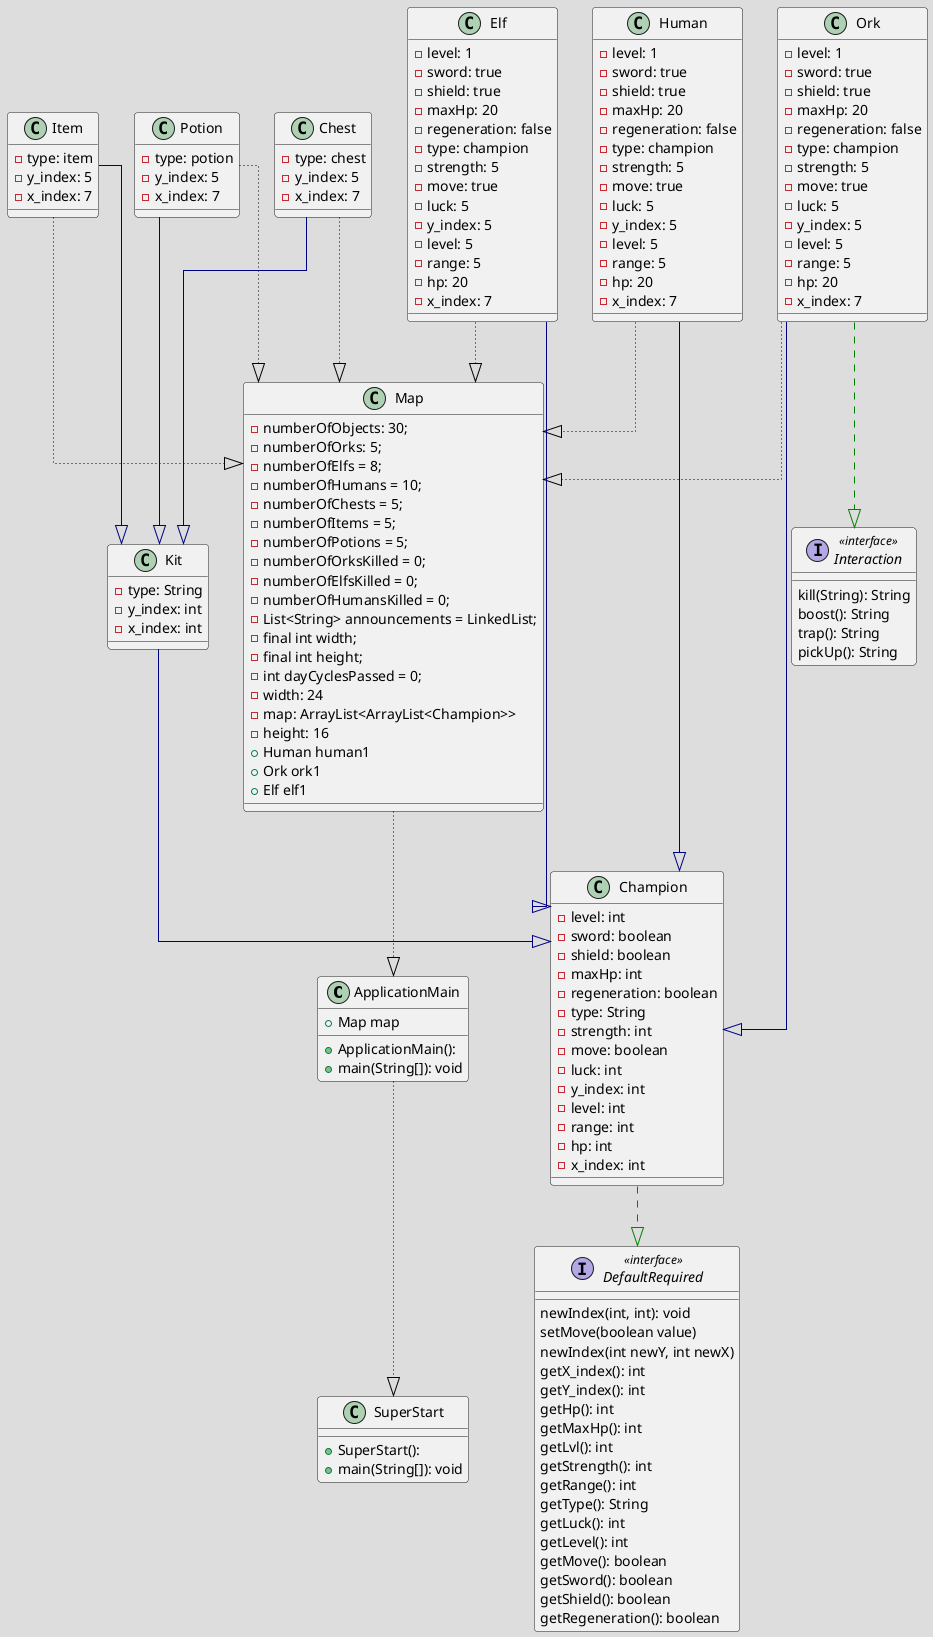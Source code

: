 @startuml

!theme toy
top to bottom direction
skinparam linetype ortho

class ApplicationMain {
   + Map map
  + ApplicationMain(): 
  + main(String[]): void
}
class Champion {
  - level: int
  - sword: boolean
  - shield: boolean
  - maxHp: int
  - regeneration: boolean
  - type: String
  - strength: int
  - move: boolean
  - luck: int
  - y_index: int
  - level: int
  - range: int
  - hp: int
  - x_index: int
}
class Chest {
  - type: chest
  - y_index: 5
  - x_index: 7
}
interface DefaultRequired << interface >> {
  newIndex(int, int): void
   setMove(boolean value)
   newIndex(int newY, int newX)
   getX_index(): int
   getY_index(): int
   getHp(): int
   getMaxHp(): int
   getLvl(): int
   getStrength(): int
   getRange(): int
    getType(): String
    getLuck(): int
    getLevel(): int
    getMove(): boolean
    getSword(): boolean
    getShield(): boolean
    getRegeneration(): boolean

}
class Elf {
  - level: 1
   - sword: true
   - shield: true
   - maxHp: 20
    - regeneration: false
    - type: champion
    - strength: 5
    - move: true
    - luck: 5
    - y_index: 5
    - level: 5
    - range: 5
    - hp: 20
    - x_index: 7
}
class Human {
  - level: 1
   - sword: true
   - shield: true
   - maxHp: 20
    - regeneration: false
    - type: champion
    - strength: 5
    - move: true
    - luck: 5
    - y_index: 5
    - level: 5
    - range: 5
    - hp: 20
    - x_index: 7
}
interface Interaction << interface >> {
   kill(String): String
   boost(): String
   trap(): String
   pickUp(): String
}
class Item {
  - type: item
  - y_index: 5
  - x_index: 7
}
class Kit {
  - type: String
  - y_index: int
  - x_index: int
}
class Map {
    -  numberOfObjects: 30;
    -  numberOfOrks: 5;
    -  numberOfElfs = 8;
    -  numberOfHumans = 10;
    -  numberOfChests = 5;
    -  numberOfItems = 5;
    -  numberOfPotions = 5;
    -  numberOfOrksKilled = 0;
    - numberOfElfsKilled = 0;
    - numberOfHumansKilled = 0;
    - List<String> announcements = LinkedList;
    - final int width;
    - final int height;
    - int dayCyclesPassed = 0;
  - width: 24
  - map: ArrayList<ArrayList<Champion>>
  - height: 16
  + Human human1
  + Ork ork1
  + Elf elf1
}
class Ork {
  - level: 1
   - sword: true
   - shield: true
   - maxHp: 20
    - regeneration: false
    - type: champion
    - strength: 5
    - move: true
    - luck: 5
    - y_index: 5
    - level: 5
    - range: 5
    - hp: 20
    - x_index: 7
}
class Potion {
  - type: potion
  - y_index: 5
  - x_index: 7
}
class SuperStart {
  + SuperStart(): 
  + main(String[]): void
}

Map         -[#000000,dotted]-^  ApplicationMain
Elf              -[#000000,dotted]-^  Map
Ork              -[#000000,dotted]-^  Map
Human            -[#000000,dotted]-^  Map
Potion              -[#000000,dotted]-^  Map
Chest              -[#000000,dotted]-^  Map
Item            -[#000000,dotted]-^  Map
ApplicationMain            -[#000000,dotted]-^  SuperStart


Champion         -[#008200,dashed]-^  DefaultRequired 
Chest            -[#000082,plain]-^  Kit             
Elf              -[#000082,plain]-^  Champion        
Human            -[#000082,plain]-^  Champion        
Item             -[#000082,plain]-^  Kit             
Kit              -[#000082,plain]-^  Champion        
Ork              -[#000082,plain]-^  Champion        
Ork              -[#008200,dashed]-^  Interaction     
Potion           -[#000082,plain]-^  Kit             
@enduml
